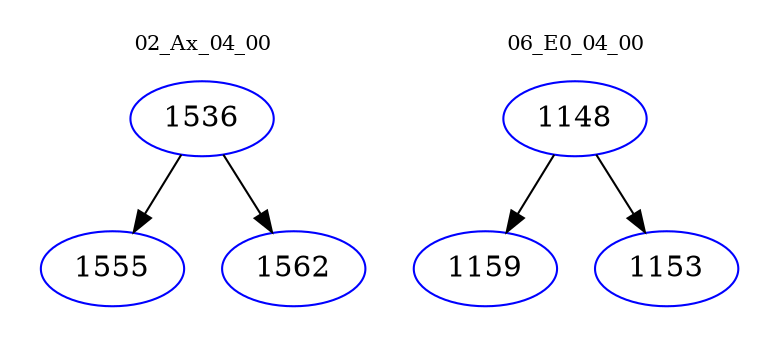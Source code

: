 digraph{
subgraph cluster_0 {
color = white
label = "02_Ax_04_00";
fontsize=10;
T0_1536 [label="1536", color="blue"]
T0_1536 -> T0_1555 [color="black"]
T0_1555 [label="1555", color="blue"]
T0_1536 -> T0_1562 [color="black"]
T0_1562 [label="1562", color="blue"]
}
subgraph cluster_1 {
color = white
label = "06_E0_04_00";
fontsize=10;
T1_1148 [label="1148", color="blue"]
T1_1148 -> T1_1159 [color="black"]
T1_1159 [label="1159", color="blue"]
T1_1148 -> T1_1153 [color="black"]
T1_1153 [label="1153", color="blue"]
}
}
